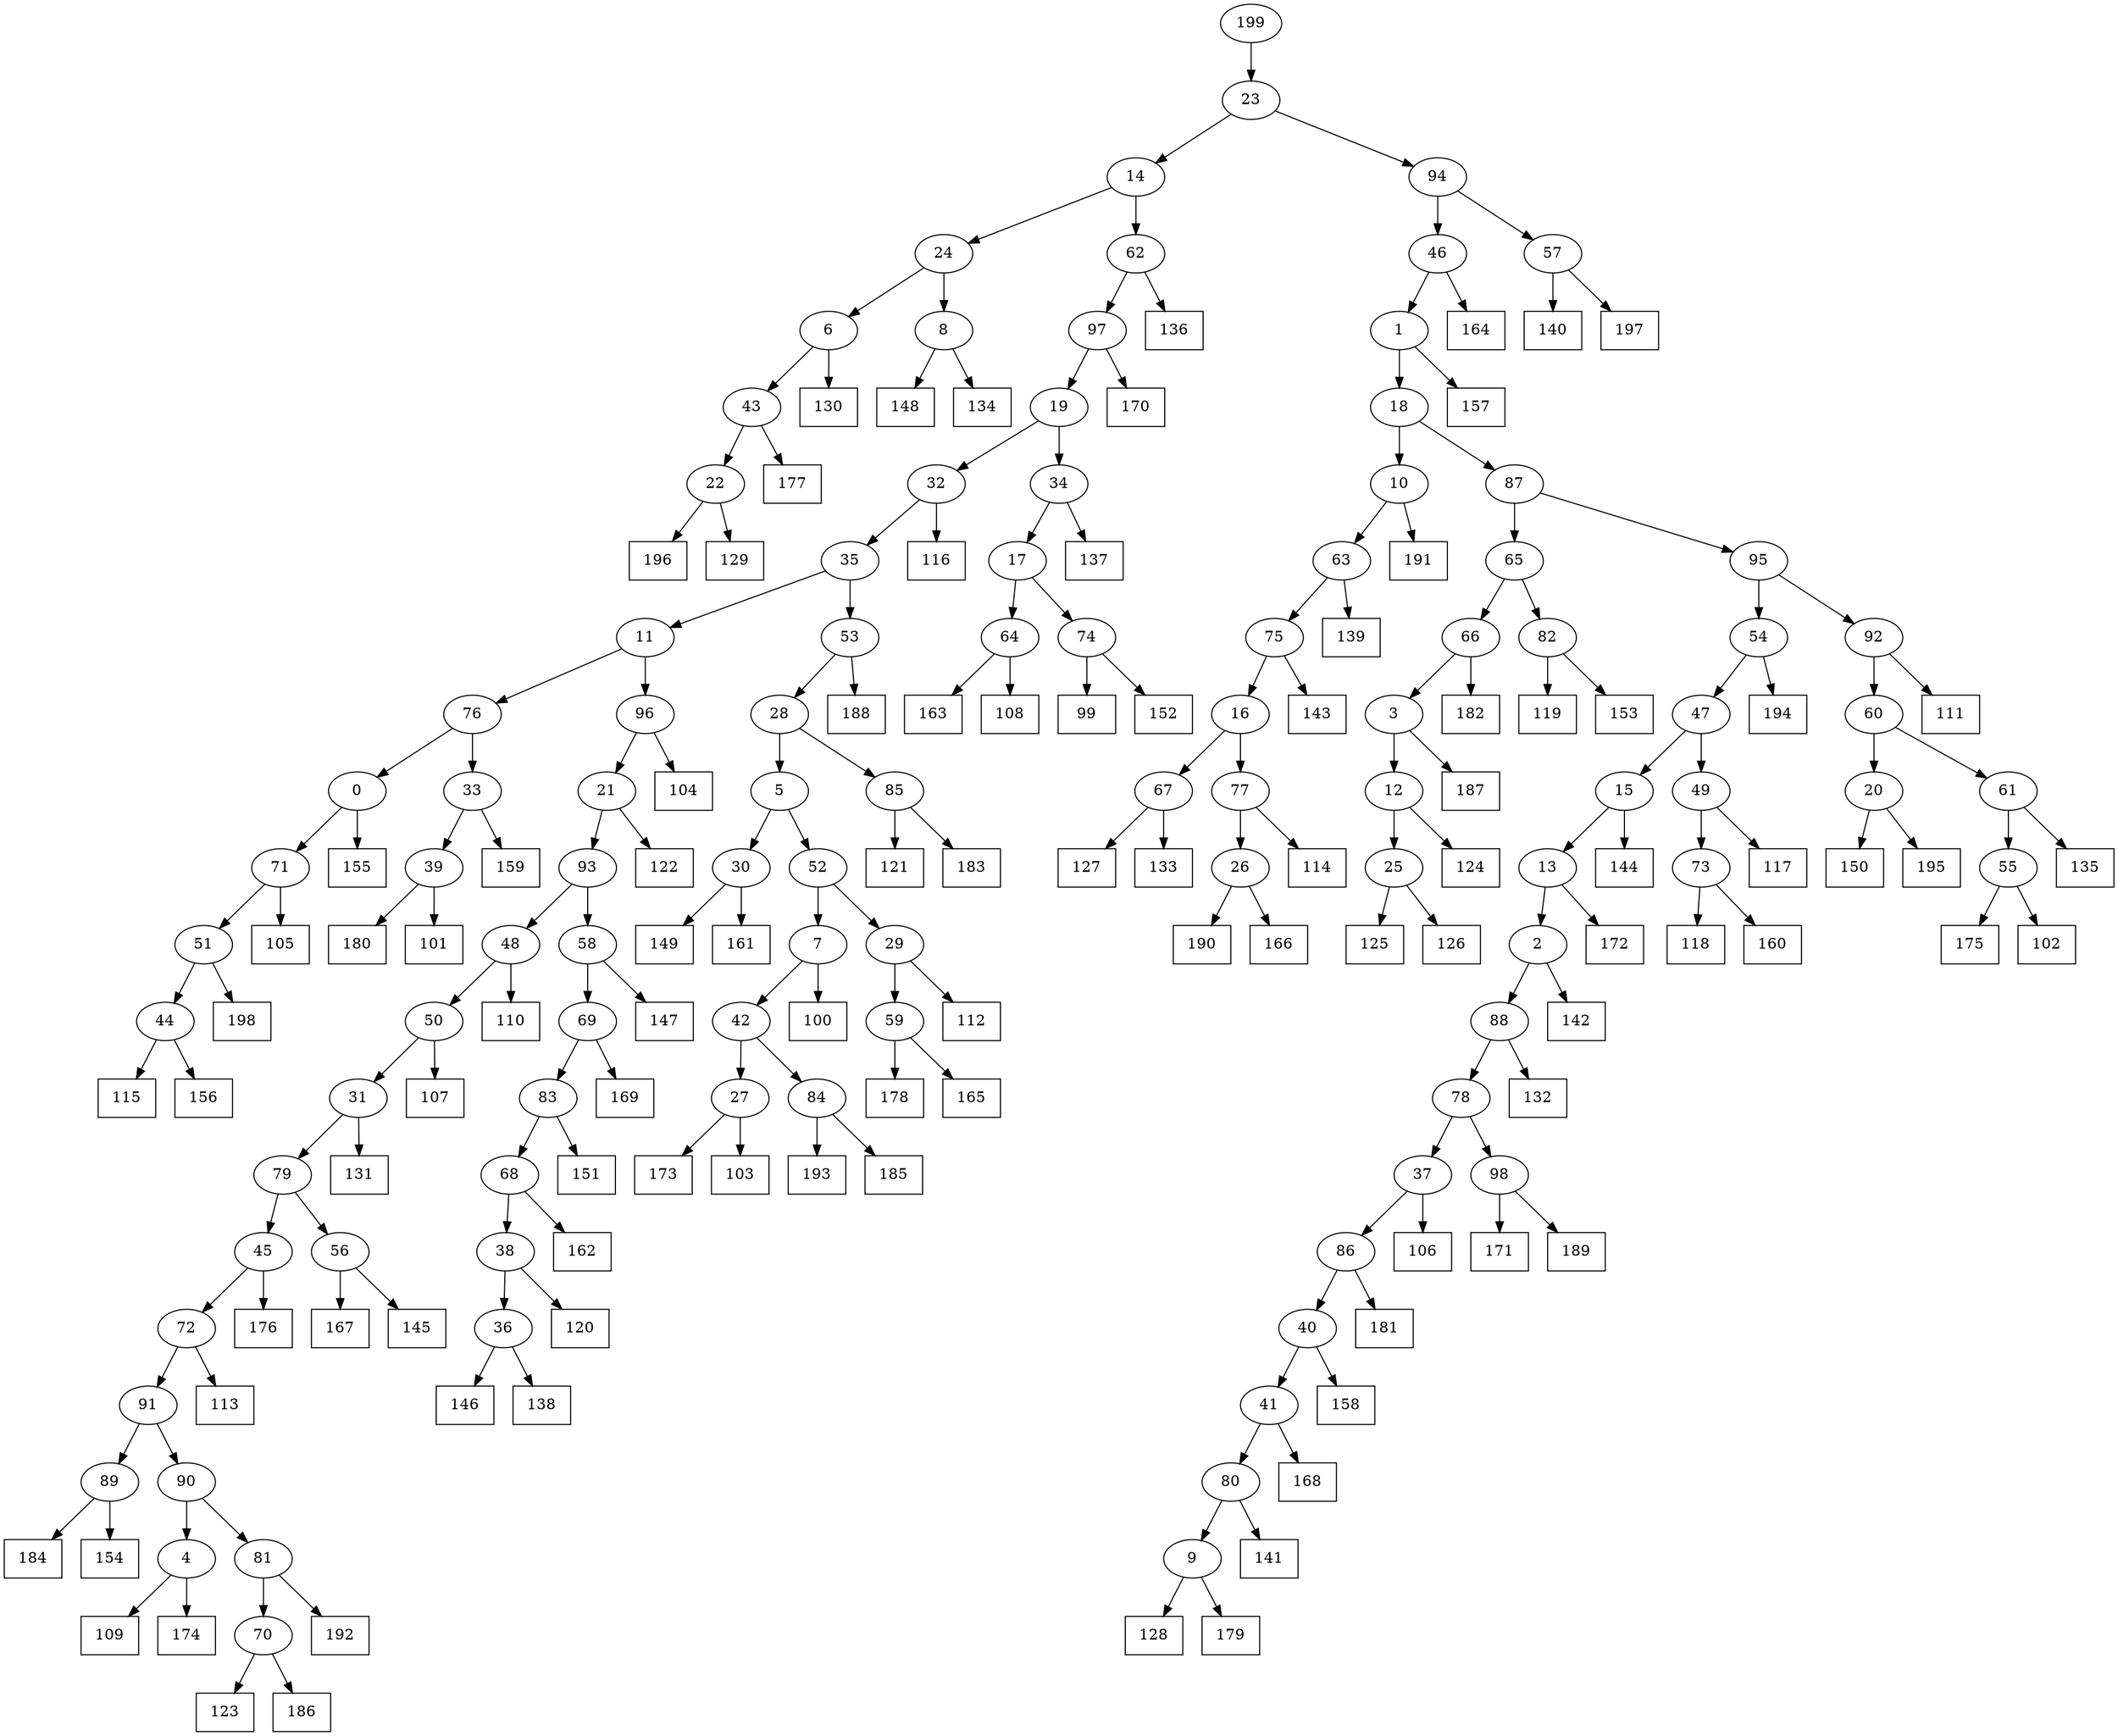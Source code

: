 digraph G {
0[label="0"];
1[label="1"];
2[label="2"];
3[label="3"];
4[label="4"];
5[label="5"];
6[label="6"];
7[label="7"];
8[label="8"];
9[label="9"];
10[label="10"];
11[label="11"];
12[label="12"];
13[label="13"];
14[label="14"];
15[label="15"];
16[label="16"];
17[label="17"];
18[label="18"];
19[label="19"];
20[label="20"];
21[label="21"];
22[label="22"];
23[label="23"];
24[label="24"];
25[label="25"];
26[label="26"];
27[label="27"];
28[label="28"];
29[label="29"];
30[label="30"];
31[label="31"];
32[label="32"];
33[label="33"];
34[label="34"];
35[label="35"];
36[label="36"];
37[label="37"];
38[label="38"];
39[label="39"];
40[label="40"];
41[label="41"];
42[label="42"];
43[label="43"];
44[label="44"];
45[label="45"];
46[label="46"];
47[label="47"];
48[label="48"];
49[label="49"];
50[label="50"];
51[label="51"];
52[label="52"];
53[label="53"];
54[label="54"];
55[label="55"];
56[label="56"];
57[label="57"];
58[label="58"];
59[label="59"];
60[label="60"];
61[label="61"];
62[label="62"];
63[label="63"];
64[label="64"];
65[label="65"];
66[label="66"];
67[label="67"];
68[label="68"];
69[label="69"];
70[label="70"];
71[label="71"];
72[label="72"];
73[label="73"];
74[label="74"];
75[label="75"];
76[label="76"];
77[label="77"];
78[label="78"];
79[label="79"];
80[label="80"];
81[label="81"];
82[label="82"];
83[label="83"];
84[label="84"];
85[label="85"];
86[label="86"];
87[label="87"];
88[label="88"];
89[label="89"];
90[label="90"];
91[label="91"];
92[label="92"];
93[label="93"];
94[label="94"];
95[label="95"];
96[label="96"];
97[label="97"];
98[label="98"];
99[shape=box,label="191"];
100[shape=box,label="151"];
101[shape=box,label="193"];
102[shape=box,label="120"];
103[shape=box,label="106"];
104[shape=box,label="150"];
105[shape=box,label="180"];
106[shape=box,label="184"];
107[shape=box,label="109"];
108[shape=box,label="117"];
109[shape=box,label="190"];
110[shape=box,label="128"];
111[shape=box,label="181"];
112[shape=box,label="148"];
113[shape=box,label="177"];
114[shape=box,label="99"];
115[shape=box,label="119"];
116[shape=box,label="144"];
117[shape=box,label="100"];
118[shape=box,label="170"];
119[shape=box,label="113"];
120[shape=box,label="147"];
121[shape=box,label="163"];
122[shape=box,label="107"];
123[shape=box,label="125"];
124[shape=box,label="167"];
125[shape=box,label="146"];
126[shape=box,label="154"];
127[shape=box,label="162"];
128[shape=box,label="178"];
129[shape=box,label="145"];
130[shape=box,label="171"];
131[shape=box,label="192"];
132[shape=box,label="168"];
133[shape=box,label="111"];
134[shape=box,label="136"];
135[shape=box,label="176"];
136[shape=box,label="110"];
137[shape=box,label="149"];
138[shape=box,label="166"];
139[shape=box,label="161"];
140[shape=box,label="127"];
141[shape=box,label="121"];
142[shape=box,label="116"];
143[shape=box,label="132"];
144[shape=box,label="123"];
145[shape=box,label="131"];
146[shape=box,label="112"];
147[shape=box,label="157"];
148[shape=box,label="126"];
149[shape=box,label="189"];
150[shape=box,label="137"];
151[shape=box,label="179"];
152[shape=box,label="118"];
153[shape=box,label="124"];
154[shape=box,label="187"];
155[shape=box,label="194"];
156[shape=box,label="105"];
157[shape=box,label="139"];
158[shape=box,label="169"];
159[shape=box,label="196"];
160[shape=box,label="142"];
161[shape=box,label="104"];
162[shape=box,label="158"];
163[shape=box,label="114"];
164[shape=box,label="115"];
165[shape=box,label="140"];
166[shape=box,label="122"];
167[shape=box,label="130"];
168[shape=box,label="133"];
169[shape=box,label="186"];
170[shape=box,label="129"];
171[shape=box,label="174"];
172[shape=box,label="164"];
173[shape=box,label="188"];
174[shape=box,label="173"];
175[shape=box,label="101"];
176[shape=box,label="155"];
177[shape=box,label="198"];
178[shape=box,label="141"];
179[shape=box,label="172"];
180[shape=box,label="182"];
181[shape=box,label="103"];
182[shape=box,label="138"];
183[shape=box,label="160"];
184[shape=box,label="108"];
185[shape=box,label="135"];
186[shape=box,label="185"];
187[shape=box,label="195"];
188[shape=box,label="159"];
189[shape=box,label="134"];
190[shape=box,label="183"];
191[shape=box,label="156"];
192[shape=box,label="165"];
193[shape=box,label="153"];
194[shape=box,label="152"];
195[shape=box,label="197"];
196[shape=box,label="175"];
197[shape=box,label="143"];
198[shape=box,label="102"];
199[label="199"];
98->149 ;
97->118 ;
48->136 ;
30->139 ;
56->124 ;
32->142 ;
2->160 ;
49->108 ;
36->182 ;
22->170 ;
63->157 ;
9->110 ;
64->121 ;
82->115 ;
37->103 ;
12->25 ;
67->168 ;
68->127 ;
7->117 ;
72->119 ;
65->82 ;
93->58 ;
62->134 ;
70->169 ;
59->192 ;
4->171 ;
1->147 ;
61->185 ;
77->163 ;
43->113 ;
5->52 ;
46->1 ;
50->31 ;
31->145 ;
85->141 ;
85->190 ;
34->150 ;
199->23 ;
40->162 ;
59->128 ;
89->106 ;
40->41 ;
72->91 ;
91->90 ;
2->88 ;
45->135 ;
96->21 ;
21->166 ;
23->94 ;
91->89 ;
73->152 ;
16->67 ;
67->140 ;
86->40 ;
31->79 ;
21->93 ;
44->164 ;
58->120 ;
33->188 ;
30->137 ;
25->123 ;
78->98 ;
35->11 ;
57->195 ;
90->4 ;
4->107 ;
0->176 ;
14->62 ;
82->193 ;
75->16 ;
27->174 ;
52->7 ;
15->116 ;
36->125 ;
60->61 ;
88->143 ;
66->180 ;
20->187 ;
94->57 ;
57->165 ;
23->14 ;
8->112 ;
81->131 ;
11->76 ;
39->175 ;
79->56 ;
62->97 ;
71->156 ;
87->65 ;
11->96 ;
96->161 ;
7->42 ;
42->84 ;
83->68 ;
53->28 ;
28->85 ;
1->18 ;
74->114 ;
47->49 ;
95->92 ;
52->29 ;
29->146 ;
9->151 ;
92->60 ;
15->13 ;
13->2 ;
76->33 ;
68->38 ;
38->36 ;
29->59 ;
49->73 ;
73->183 ;
16->77 ;
98->130 ;
35->53 ;
53->173 ;
42->27 ;
27->181 ;
84->101 ;
80->178 ;
25->148 ;
24->8 ;
8->189 ;
51->44 ;
44->191 ;
41->80 ;
80->9 ;
88->78 ;
89->126 ;
18->10 ;
12->153 ;
19->34 ;
64->184 ;
79->45 ;
45->72 ;
84->186 ;
70->144 ;
26->109 ;
92->133 ;
3->12 ;
18->87 ;
60->20 ;
20->104 ;
69->83 ;
83->100 ;
5->30 ;
94->46 ;
46->172 ;
41->132 ;
54->47 ;
47->15 ;
48->50 ;
17->74 ;
74->194 ;
86->111 ;
34->17 ;
17->64 ;
77->26 ;
26->138 ;
10->99 ;
97->19 ;
19->32 ;
87->95 ;
90->81 ;
93->48 ;
63->75 ;
75->197 ;
10->63 ;
65->66 ;
81->70 ;
24->6 ;
6->167 ;
56->129 ;
78->37 ;
37->86 ;
13->179 ;
6->43 ;
43->22 ;
55->198 ;
66->3 ;
3->154 ;
38->102 ;
76->0 ;
0->71 ;
28->5 ;
95->54 ;
54->155 ;
14->24 ;
61->55 ;
55->196 ;
22->159 ;
71->51 ;
51->177 ;
50->122 ;
33->39 ;
39->105 ;
32->35 ;
58->69 ;
69->158 ;
}
